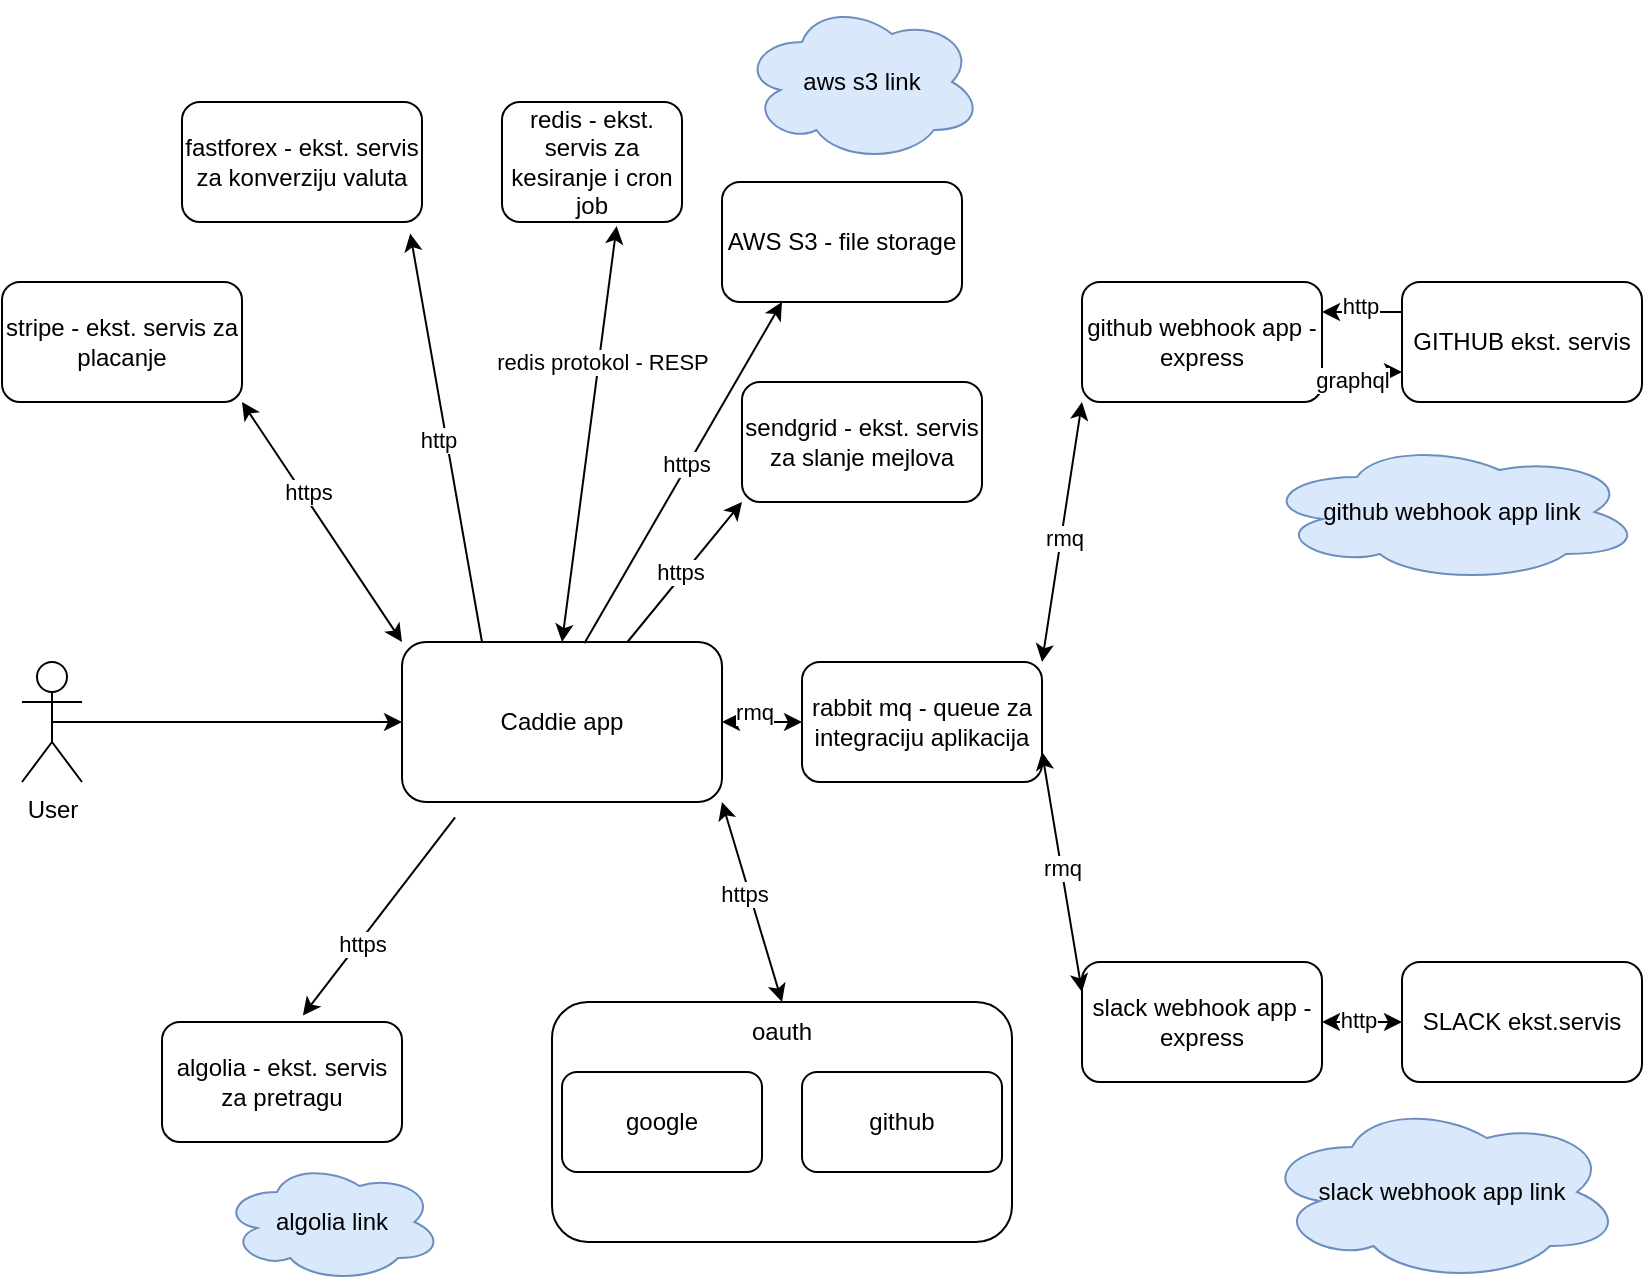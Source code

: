 <mxfile version="22.1.5" type="device">
  <diagram name="Page-1" id="qy5oMyCj6DyUfq8n0ZYG">
    <mxGraphModel dx="1050" dy="574" grid="1" gridSize="10" guides="1" tooltips="1" connect="1" arrows="1" fold="1" page="1" pageScale="1" pageWidth="850" pageHeight="1100" math="0" shadow="0">
      <root>
        <mxCell id="0" />
        <mxCell id="1" parent="0" />
        <mxCell id="a_1NUMiRRPviw614dyFZ-2" value="Caddie app" style="rounded=1;whiteSpace=wrap;html=1;" parent="1" vertex="1">
          <mxGeometry x="220" y="320" width="160" height="80" as="geometry" />
        </mxCell>
        <mxCell id="a_1NUMiRRPviw614dyFZ-5" value="redis - ekst. servis za kesiranje i cron job" style="rounded=1;whiteSpace=wrap;html=1;" parent="1" vertex="1">
          <mxGeometry x="270" y="50" width="90" height="60" as="geometry" />
        </mxCell>
        <mxCell id="a_1NUMiRRPviw614dyFZ-6" value="" style="endArrow=classic;startArrow=classic;html=1;rounded=0;entryX=0.637;entryY=1.034;entryDx=0;entryDy=0;entryPerimeter=0;exitX=0.5;exitY=0;exitDx=0;exitDy=0;exitPerimeter=0;" parent="1" source="a_1NUMiRRPviw614dyFZ-2" target="a_1NUMiRRPviw614dyFZ-5" edge="1">
          <mxGeometry width="50" height="50" relative="1" as="geometry">
            <mxPoint x="400" y="510" as="sourcePoint" />
            <mxPoint x="450" y="460" as="targetPoint" />
          </mxGeometry>
        </mxCell>
        <mxCell id="a_1NUMiRRPviw614dyFZ-10" value="redis protokol - RESP" style="edgeLabel;html=1;align=center;verticalAlign=middle;resizable=0;points=[];" parent="a_1NUMiRRPviw614dyFZ-6" vertex="1" connectable="0">
          <mxGeometry x="-0.002" y="-3" relative="1" as="geometry">
            <mxPoint x="3" y="-37" as="offset" />
          </mxGeometry>
        </mxCell>
        <mxCell id="a_1NUMiRRPviw614dyFZ-7" value="rabbit mq - queue za integraciju aplikacija" style="rounded=1;whiteSpace=wrap;html=1;" parent="1" vertex="1">
          <mxGeometry x="420" y="330" width="120" height="60" as="geometry" />
        </mxCell>
        <mxCell id="a_1NUMiRRPviw614dyFZ-8" value="" style="endArrow=classic;startArrow=classic;html=1;rounded=0;entryX=0;entryY=0.5;entryDx=0;entryDy=0;exitX=1;exitY=0.5;exitDx=0;exitDy=0;" parent="1" source="a_1NUMiRRPviw614dyFZ-2" target="a_1NUMiRRPviw614dyFZ-7" edge="1">
          <mxGeometry width="50" height="50" relative="1" as="geometry">
            <mxPoint x="350" y="360" as="sourcePoint" />
            <mxPoint x="450" y="460" as="targetPoint" />
          </mxGeometry>
        </mxCell>
        <mxCell id="a_1NUMiRRPviw614dyFZ-9" value="rmq&lt;br&gt;" style="edgeLabel;html=1;align=center;verticalAlign=middle;resizable=0;points=[];" parent="a_1NUMiRRPviw614dyFZ-8" vertex="1" connectable="0">
          <mxGeometry x="0.033" y="2" relative="1" as="geometry">
            <mxPoint x="-5" y="-3" as="offset" />
          </mxGeometry>
        </mxCell>
        <mxCell id="a_1NUMiRRPviw614dyFZ-11" value="github webhook app - express&lt;br&gt;" style="rounded=1;whiteSpace=wrap;html=1;" parent="1" vertex="1">
          <mxGeometry x="560" y="140" width="120" height="60" as="geometry" />
        </mxCell>
        <mxCell id="a_1NUMiRRPviw614dyFZ-12" value="" style="endArrow=classic;startArrow=classic;html=1;rounded=0;entryX=0;entryY=1;entryDx=0;entryDy=0;exitX=1;exitY=0;exitDx=0;exitDy=0;" parent="1" source="a_1NUMiRRPviw614dyFZ-7" target="a_1NUMiRRPviw614dyFZ-11" edge="1">
          <mxGeometry width="50" height="50" relative="1" as="geometry">
            <mxPoint x="400" y="410" as="sourcePoint" />
            <mxPoint x="450" y="360" as="targetPoint" />
          </mxGeometry>
        </mxCell>
        <mxCell id="a_1NUMiRRPviw614dyFZ-13" value="rmq" style="edgeLabel;html=1;align=center;verticalAlign=middle;resizable=0;points=[];" parent="a_1NUMiRRPviw614dyFZ-12" vertex="1" connectable="0">
          <mxGeometry x="-0.035" y="-1" relative="1" as="geometry">
            <mxPoint as="offset" />
          </mxGeometry>
        </mxCell>
        <mxCell id="a_1NUMiRRPviw614dyFZ-14" value="slack webhook app - express&lt;br&gt;" style="rounded=1;whiteSpace=wrap;html=1;" parent="1" vertex="1">
          <mxGeometry x="560" y="480" width="120" height="60" as="geometry" />
        </mxCell>
        <mxCell id="a_1NUMiRRPviw614dyFZ-15" value="" style="endArrow=classic;startArrow=classic;html=1;rounded=0;entryX=0;entryY=0.25;entryDx=0;entryDy=0;exitX=1;exitY=0.75;exitDx=0;exitDy=0;" parent="1" source="a_1NUMiRRPviw614dyFZ-7" target="a_1NUMiRRPviw614dyFZ-14" edge="1">
          <mxGeometry width="50" height="50" relative="1" as="geometry">
            <mxPoint x="400" y="410" as="sourcePoint" />
            <mxPoint x="450" y="360" as="targetPoint" />
          </mxGeometry>
        </mxCell>
        <mxCell id="a_1NUMiRRPviw614dyFZ-16" value="rmq&lt;br&gt;" style="edgeLabel;html=1;align=center;verticalAlign=middle;resizable=0;points=[];" parent="a_1NUMiRRPviw614dyFZ-15" vertex="1" connectable="0">
          <mxGeometry x="-0.026" relative="1" as="geometry">
            <mxPoint as="offset" />
          </mxGeometry>
        </mxCell>
        <mxCell id="a_1NUMiRRPviw614dyFZ-24" value="GITHUB ekst. servis&lt;br&gt;" style="rounded=1;whiteSpace=wrap;html=1;" parent="1" vertex="1">
          <mxGeometry x="720" y="140" width="120" height="60" as="geometry" />
        </mxCell>
        <mxCell id="a_1NUMiRRPviw614dyFZ-28" value="" style="endArrow=classic;html=1;rounded=0;exitX=0;exitY=0.25;exitDx=0;exitDy=0;entryX=1;entryY=0.25;entryDx=0;entryDy=0;" parent="1" source="a_1NUMiRRPviw614dyFZ-24" target="a_1NUMiRRPviw614dyFZ-11" edge="1">
          <mxGeometry width="50" height="50" relative="1" as="geometry">
            <mxPoint x="400" y="310" as="sourcePoint" />
            <mxPoint x="450" y="260" as="targetPoint" />
          </mxGeometry>
        </mxCell>
        <mxCell id="a_1NUMiRRPviw614dyFZ-29" value="http&lt;br&gt;" style="edgeLabel;html=1;align=center;verticalAlign=middle;resizable=0;points=[];" parent="a_1NUMiRRPviw614dyFZ-28" vertex="1" connectable="0">
          <mxGeometry x="0.088" y="-3" relative="1" as="geometry">
            <mxPoint x="1" as="offset" />
          </mxGeometry>
        </mxCell>
        <mxCell id="a_1NUMiRRPviw614dyFZ-30" value="" style="endArrow=classic;html=1;rounded=0;entryX=0;entryY=0.75;entryDx=0;entryDy=0;exitX=1;exitY=0.75;exitDx=0;exitDy=0;" parent="1" source="a_1NUMiRRPviw614dyFZ-11" target="a_1NUMiRRPviw614dyFZ-24" edge="1">
          <mxGeometry width="50" height="50" relative="1" as="geometry">
            <mxPoint x="400" y="310" as="sourcePoint" />
            <mxPoint x="450" y="260" as="targetPoint" />
          </mxGeometry>
        </mxCell>
        <mxCell id="a_1NUMiRRPviw614dyFZ-31" value="graphql&lt;br&gt;" style="edgeLabel;html=1;align=center;verticalAlign=middle;resizable=0;points=[];" parent="a_1NUMiRRPviw614dyFZ-30" vertex="1" connectable="0">
          <mxGeometry x="-0.254" y="-4" relative="1" as="geometry">
            <mxPoint as="offset" />
          </mxGeometry>
        </mxCell>
        <mxCell id="a_1NUMiRRPviw614dyFZ-32" value="SLACK ekst.servis" style="rounded=1;whiteSpace=wrap;html=1;" parent="1" vertex="1">
          <mxGeometry x="720" y="480" width="120" height="60" as="geometry" />
        </mxCell>
        <mxCell id="a_1NUMiRRPviw614dyFZ-33" value="" style="endArrow=classic;startArrow=classic;html=1;rounded=0;entryX=0;entryY=0.5;entryDx=0;entryDy=0;exitX=1;exitY=0.5;exitDx=0;exitDy=0;" parent="1" source="a_1NUMiRRPviw614dyFZ-14" target="a_1NUMiRRPviw614dyFZ-32" edge="1">
          <mxGeometry width="50" height="50" relative="1" as="geometry">
            <mxPoint x="400" y="410" as="sourcePoint" />
            <mxPoint x="450" y="360" as="targetPoint" />
          </mxGeometry>
        </mxCell>
        <mxCell id="a_1NUMiRRPviw614dyFZ-34" value="http&lt;br&gt;" style="edgeLabel;html=1;align=center;verticalAlign=middle;resizable=0;points=[];" parent="a_1NUMiRRPviw614dyFZ-33" vertex="1" connectable="0">
          <mxGeometry x="-0.112" y="1" relative="1" as="geometry">
            <mxPoint as="offset" />
          </mxGeometry>
        </mxCell>
        <mxCell id="a_1NUMiRRPviw614dyFZ-38" value="" style="rounded=1;whiteSpace=wrap;html=1;" parent="1" vertex="1">
          <mxGeometry x="295" y="500" width="230" height="120" as="geometry" />
        </mxCell>
        <mxCell id="a_1NUMiRRPviw614dyFZ-36" value="google" style="rounded=1;whiteSpace=wrap;html=1;" parent="1" vertex="1">
          <mxGeometry x="300" y="535" width="100" height="50" as="geometry" />
        </mxCell>
        <mxCell id="a_1NUMiRRPviw614dyFZ-37" value="github" style="rounded=1;whiteSpace=wrap;html=1;" parent="1" vertex="1">
          <mxGeometry x="420" y="535" width="100" height="50" as="geometry" />
        </mxCell>
        <mxCell id="a_1NUMiRRPviw614dyFZ-39" value="oauth" style="text;html=1;strokeColor=none;fillColor=none;align=center;verticalAlign=middle;whiteSpace=wrap;rounded=0;" parent="1" vertex="1">
          <mxGeometry x="380" y="500" width="60" height="30" as="geometry" />
        </mxCell>
        <mxCell id="a_1NUMiRRPviw614dyFZ-40" value="" style="endArrow=classic;startArrow=classic;html=1;rounded=0;entryX=1;entryY=1;entryDx=0;entryDy=0;exitX=0.5;exitY=0;exitDx=0;exitDy=0;" parent="1" source="a_1NUMiRRPviw614dyFZ-39" target="a_1NUMiRRPviw614dyFZ-2" edge="1">
          <mxGeometry width="50" height="50" relative="1" as="geometry">
            <mxPoint x="400" y="400" as="sourcePoint" />
            <mxPoint x="450" y="350" as="targetPoint" />
          </mxGeometry>
        </mxCell>
        <mxCell id="a_1NUMiRRPviw614dyFZ-41" value="https" style="edgeLabel;html=1;align=center;verticalAlign=middle;resizable=0;points=[];" parent="a_1NUMiRRPviw614dyFZ-40" vertex="1" connectable="0">
          <mxGeometry x="0.111" y="3" relative="1" as="geometry">
            <mxPoint as="offset" />
          </mxGeometry>
        </mxCell>
        <mxCell id="a_1NUMiRRPviw614dyFZ-42" value="AWS S3 - file storage" style="rounded=1;whiteSpace=wrap;html=1;" parent="1" vertex="1">
          <mxGeometry x="380" y="90" width="120" height="60" as="geometry" />
        </mxCell>
        <mxCell id="a_1NUMiRRPviw614dyFZ-45" value="sendgrid - ekst. servis za slanje mejlova" style="rounded=1;whiteSpace=wrap;html=1;" parent="1" vertex="1">
          <mxGeometry x="390" y="190" width="120" height="60" as="geometry" />
        </mxCell>
        <mxCell id="a_1NUMiRRPviw614dyFZ-47" value="" style="endArrow=classic;html=1;rounded=0;entryX=0;entryY=1;entryDx=0;entryDy=0;" parent="1" source="a_1NUMiRRPviw614dyFZ-2" target="a_1NUMiRRPviw614dyFZ-45" edge="1">
          <mxGeometry width="50" height="50" relative="1" as="geometry">
            <mxPoint x="400" y="400" as="sourcePoint" />
            <mxPoint x="408" y="250" as="targetPoint" />
          </mxGeometry>
        </mxCell>
        <mxCell id="a_1NUMiRRPviw614dyFZ-48" value="https&lt;br&gt;" style="edgeLabel;html=1;align=center;verticalAlign=middle;resizable=0;points=[];" parent="a_1NUMiRRPviw614dyFZ-47" vertex="1" connectable="0">
          <mxGeometry x="-0.035" y="2" relative="1" as="geometry">
            <mxPoint as="offset" />
          </mxGeometry>
        </mxCell>
        <mxCell id="a_1NUMiRRPviw614dyFZ-49" value="fastforex - ekst. servis za konverziju valuta" style="rounded=1;whiteSpace=wrap;html=1;" parent="1" vertex="1">
          <mxGeometry x="110" y="50" width="120" height="60" as="geometry" />
        </mxCell>
        <mxCell id="a_1NUMiRRPviw614dyFZ-52" value="" style="endArrow=classic;html=1;rounded=0;entryX=0.951;entryY=1.096;entryDx=0;entryDy=0;exitX=0.25;exitY=0;exitDx=0;exitDy=0;entryPerimeter=0;" parent="1" source="a_1NUMiRRPviw614dyFZ-2" target="a_1NUMiRRPviw614dyFZ-49" edge="1">
          <mxGeometry width="50" height="50" relative="1" as="geometry">
            <mxPoint x="400" y="400" as="sourcePoint" />
            <mxPoint x="450" y="350" as="targetPoint" />
          </mxGeometry>
        </mxCell>
        <mxCell id="a_1NUMiRRPviw614dyFZ-53" value="http" style="edgeLabel;html=1;align=center;verticalAlign=middle;resizable=0;points=[];" parent="a_1NUMiRRPviw614dyFZ-52" vertex="1" connectable="0">
          <mxGeometry x="0.003" y="4" relative="1" as="geometry">
            <mxPoint as="offset" />
          </mxGeometry>
        </mxCell>
        <mxCell id="a_1NUMiRRPviw614dyFZ-54" value="" style="endArrow=classic;html=1;rounded=0;entryX=0.25;entryY=1;entryDx=0;entryDy=0;exitX=0.57;exitY=0.008;exitDx=0;exitDy=0;exitPerimeter=0;" parent="1" source="a_1NUMiRRPviw614dyFZ-2" target="a_1NUMiRRPviw614dyFZ-42" edge="1">
          <mxGeometry width="50" height="50" relative="1" as="geometry">
            <mxPoint x="400" y="400" as="sourcePoint" />
            <mxPoint x="450" y="350" as="targetPoint" />
          </mxGeometry>
        </mxCell>
        <mxCell id="a_1NUMiRRPviw614dyFZ-55" value="https" style="edgeLabel;html=1;align=center;verticalAlign=middle;resizable=0;points=[];" parent="a_1NUMiRRPviw614dyFZ-54" vertex="1" connectable="0">
          <mxGeometry x="0.039" y="2" relative="1" as="geometry">
            <mxPoint x="1" as="offset" />
          </mxGeometry>
        </mxCell>
        <mxCell id="a_1NUMiRRPviw614dyFZ-60" value="algolia - ekst. servis za pretragu" style="rounded=1;whiteSpace=wrap;html=1;" parent="1" vertex="1">
          <mxGeometry x="100" y="510" width="120" height="60" as="geometry" />
        </mxCell>
        <mxCell id="a_1NUMiRRPviw614dyFZ-61" value="" style="endArrow=classic;html=1;rounded=0;exitX=0.166;exitY=1.096;exitDx=0;exitDy=0;exitPerimeter=0;entryX=0.587;entryY=-0.054;entryDx=0;entryDy=0;entryPerimeter=0;" parent="1" source="a_1NUMiRRPviw614dyFZ-2" target="a_1NUMiRRPviw614dyFZ-60" edge="1">
          <mxGeometry width="50" height="50" relative="1" as="geometry">
            <mxPoint x="400" y="400" as="sourcePoint" />
            <mxPoint x="450" y="350" as="targetPoint" />
          </mxGeometry>
        </mxCell>
        <mxCell id="a_1NUMiRRPviw614dyFZ-74" value="https" style="edgeLabel;html=1;align=center;verticalAlign=middle;resizable=0;points=[];" parent="a_1NUMiRRPviw614dyFZ-61" vertex="1" connectable="0">
          <mxGeometry x="-0.498" y="2" relative="1" as="geometry">
            <mxPoint x="-29" y="37" as="offset" />
          </mxGeometry>
        </mxCell>
        <mxCell id="a_1NUMiRRPviw614dyFZ-65" value="stripe - ekst. servis za placanje" style="rounded=1;whiteSpace=wrap;html=1;" parent="1" vertex="1">
          <mxGeometry x="20" y="140" width="120" height="60" as="geometry" />
        </mxCell>
        <mxCell id="a_1NUMiRRPviw614dyFZ-66" value="" style="endArrow=classic;startArrow=classic;html=1;rounded=0;entryX=1;entryY=1;entryDx=0;entryDy=0;exitX=0;exitY=0;exitDx=0;exitDy=0;" parent="1" source="a_1NUMiRRPviw614dyFZ-2" target="a_1NUMiRRPviw614dyFZ-65" edge="1">
          <mxGeometry width="50" height="50" relative="1" as="geometry">
            <mxPoint x="400" y="400" as="sourcePoint" />
            <mxPoint x="450" y="350" as="targetPoint" />
          </mxGeometry>
        </mxCell>
        <mxCell id="a_1NUMiRRPviw614dyFZ-67" value="https" style="edgeLabel;html=1;align=center;verticalAlign=middle;resizable=0;points=[];" parent="a_1NUMiRRPviw614dyFZ-66" vertex="1" connectable="0">
          <mxGeometry x="0.234" y="-2" relative="1" as="geometry">
            <mxPoint as="offset" />
          </mxGeometry>
        </mxCell>
        <mxCell id="e-tCrktRAHHtWVaOxMMw-2" value="User" style="shape=umlActor;verticalLabelPosition=bottom;verticalAlign=top;html=1;outlineConnect=0;" parent="1" vertex="1">
          <mxGeometry x="30" y="330" width="30" height="60" as="geometry" />
        </mxCell>
        <mxCell id="e-tCrktRAHHtWVaOxMMw-3" value="" style="endArrow=classic;html=1;rounded=0;exitX=0.5;exitY=0.5;exitDx=0;exitDy=0;exitPerimeter=0;entryX=0;entryY=0.5;entryDx=0;entryDy=0;" parent="1" source="e-tCrktRAHHtWVaOxMMw-2" target="a_1NUMiRRPviw614dyFZ-2" edge="1">
          <mxGeometry width="50" height="50" relative="1" as="geometry">
            <mxPoint x="200" y="410" as="sourcePoint" />
            <mxPoint x="250" y="360" as="targetPoint" />
          </mxGeometry>
        </mxCell>
        <UserObject label="github webhook app link" link="https://docs.github.com/en/apps/creating-github-apps/about-creating-github-apps/about-creating-github-apps" id="uDnPQa1VSu71PLDsFiFV-1">
          <mxCell style="ellipse;shape=cloud;whiteSpace=wrap;html=1;fillColor=#dae8fc;strokeColor=#6c8ebf;" parent="1" vertex="1">
            <mxGeometry x="650" y="220" width="190" height="70" as="geometry" />
          </mxCell>
        </UserObject>
        <UserObject label="aws s3 link" link="https://medium.com/@anirban.pal.4341/upload-files-to-aws-s3-using-nestjs-and-multer-3e5b81f75ca6" id="uDnPQa1VSu71PLDsFiFV-2">
          <mxCell style="ellipse;shape=cloud;whiteSpace=wrap;html=1;fillColor=#dae8fc;strokeColor=#6c8ebf;" parent="1" vertex="1">
            <mxGeometry x="390" width="120" height="80" as="geometry" />
          </mxCell>
        </UserObject>
        <UserObject label="slack webhook app link" link="https://slack.dev/bolt-js/concepts" id="uDnPQa1VSu71PLDsFiFV-3">
          <mxCell style="ellipse;shape=cloud;whiteSpace=wrap;html=1;fillColor=#dae8fc;strokeColor=#6c8ebf;" parent="1" vertex="1">
            <mxGeometry x="650" y="550" width="180" height="90" as="geometry" />
          </mxCell>
        </UserObject>
        <UserObject label="algolia link" link="https://www.algolia.com/" id="uDnPQa1VSu71PLDsFiFV-4">
          <mxCell style="ellipse;shape=cloud;whiteSpace=wrap;html=1;fillColor=#dae8fc;strokeColor=#6c8ebf;" parent="1" vertex="1">
            <mxGeometry x="130" y="580" width="110" height="60" as="geometry" />
          </mxCell>
        </UserObject>
      </root>
    </mxGraphModel>
  </diagram>
</mxfile>
